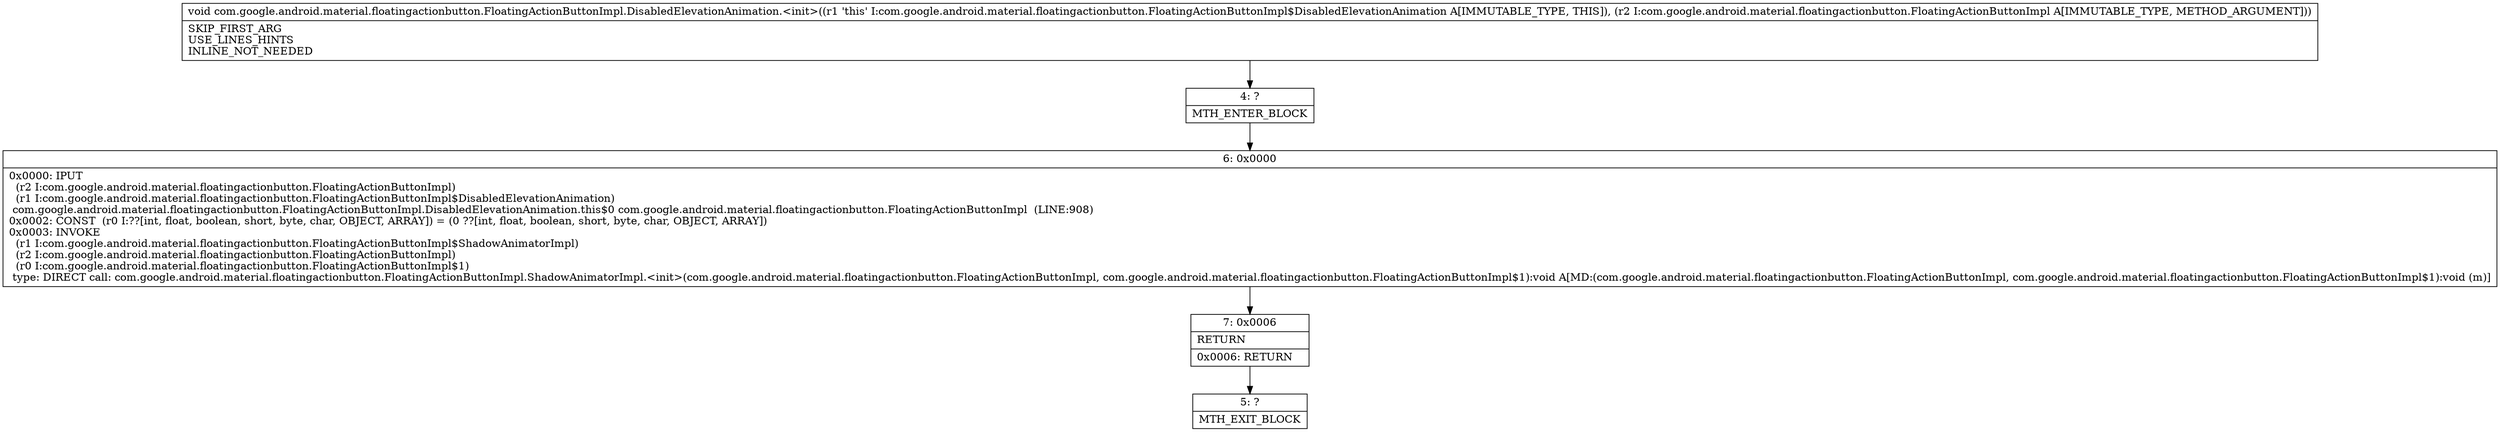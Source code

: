 digraph "CFG forcom.google.android.material.floatingactionbutton.FloatingActionButtonImpl.DisabledElevationAnimation.\<init\>(Lcom\/google\/android\/material\/floatingactionbutton\/FloatingActionButtonImpl;)V" {
Node_4 [shape=record,label="{4\:\ ?|MTH_ENTER_BLOCK\l}"];
Node_6 [shape=record,label="{6\:\ 0x0000|0x0000: IPUT  \l  (r2 I:com.google.android.material.floatingactionbutton.FloatingActionButtonImpl)\l  (r1 I:com.google.android.material.floatingactionbutton.FloatingActionButtonImpl$DisabledElevationAnimation)\l com.google.android.material.floatingactionbutton.FloatingActionButtonImpl.DisabledElevationAnimation.this$0 com.google.android.material.floatingactionbutton.FloatingActionButtonImpl  (LINE:908)\l0x0002: CONST  (r0 I:??[int, float, boolean, short, byte, char, OBJECT, ARRAY]) = (0 ??[int, float, boolean, short, byte, char, OBJECT, ARRAY]) \l0x0003: INVOKE  \l  (r1 I:com.google.android.material.floatingactionbutton.FloatingActionButtonImpl$ShadowAnimatorImpl)\l  (r2 I:com.google.android.material.floatingactionbutton.FloatingActionButtonImpl)\l  (r0 I:com.google.android.material.floatingactionbutton.FloatingActionButtonImpl$1)\l type: DIRECT call: com.google.android.material.floatingactionbutton.FloatingActionButtonImpl.ShadowAnimatorImpl.\<init\>(com.google.android.material.floatingactionbutton.FloatingActionButtonImpl, com.google.android.material.floatingactionbutton.FloatingActionButtonImpl$1):void A[MD:(com.google.android.material.floatingactionbutton.FloatingActionButtonImpl, com.google.android.material.floatingactionbutton.FloatingActionButtonImpl$1):void (m)]\l}"];
Node_7 [shape=record,label="{7\:\ 0x0006|RETURN\l|0x0006: RETURN   \l}"];
Node_5 [shape=record,label="{5\:\ ?|MTH_EXIT_BLOCK\l}"];
MethodNode[shape=record,label="{void com.google.android.material.floatingactionbutton.FloatingActionButtonImpl.DisabledElevationAnimation.\<init\>((r1 'this' I:com.google.android.material.floatingactionbutton.FloatingActionButtonImpl$DisabledElevationAnimation A[IMMUTABLE_TYPE, THIS]), (r2 I:com.google.android.material.floatingactionbutton.FloatingActionButtonImpl A[IMMUTABLE_TYPE, METHOD_ARGUMENT]))  | SKIP_FIRST_ARG\lUSE_LINES_HINTS\lINLINE_NOT_NEEDED\l}"];
MethodNode -> Node_4;Node_4 -> Node_6;
Node_6 -> Node_7;
Node_7 -> Node_5;
}

